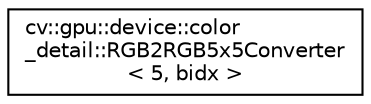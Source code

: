 digraph "Graphical Class Hierarchy"
{
 // LATEX_PDF_SIZE
  edge [fontname="Helvetica",fontsize="10",labelfontname="Helvetica",labelfontsize="10"];
  node [fontname="Helvetica",fontsize="10",shape=record];
  rankdir="LR";
  Node0 [label="cv::gpu::device::color\l_detail::RGB2RGB5x5Converter\l\< 5, bidx \>",height=0.2,width=0.4,color="black", fillcolor="white", style="filled",URL="$structcv_1_1gpu_1_1device_1_1color__detail_1_1_r_g_b2_r_g_b5x5_converter_3_015_00_01bidx_01_4.html",tooltip=" "];
}
